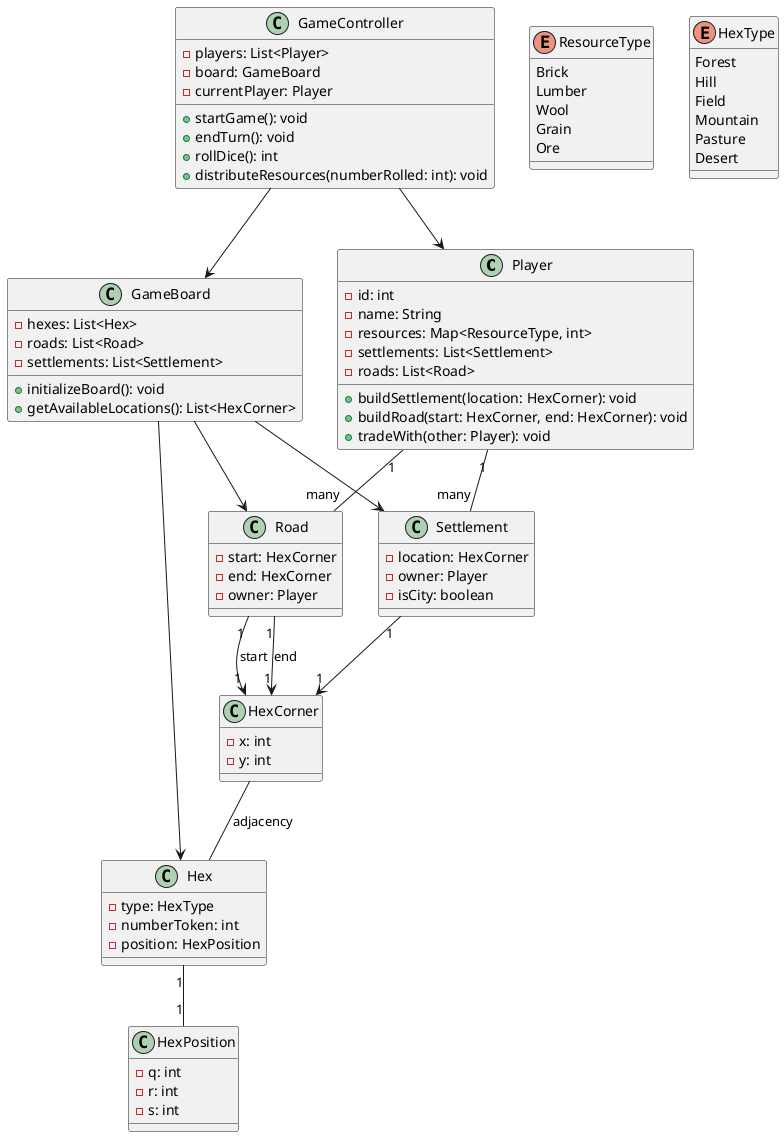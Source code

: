 @startuml
' Spieler-Klasse
class Player {
  - id: int
  - name: String
  - resources: Map<ResourceType, int>
  - settlements: List<Settlement>
  - roads: List<Road>
  + buildSettlement(location: HexCorner): void
  + buildRoad(start: HexCorner, end: HexCorner): void
  + tradeWith(other: Player): void
}

' Spielfeld-Klassen
class GameBoard {
  - hexes: List<Hex>
  - roads: List<Road>
  - settlements: List<Settlement>
  + initializeBoard(): void
  + getAvailableLocations(): List<HexCorner>
}

class Hex {
  - type: HexType
  - numberToken: int
  - position: HexPosition
}

class Road {
  - start: HexCorner
  - end: HexCorner
  - owner: Player
}

class Settlement {
  - location: HexCorner
  - owner: Player
  - isCity: boolean
}

' Spiel-Controller
class GameController {
  - players: List<Player>
  - board: GameBoard
  - currentPlayer: Player
  + startGame(): void
  + endTurn(): void
  + rollDice(): int
  + distributeResources(numberRolled: int): void
}

' Ressourcentyp-Enum
enum ResourceType {
  Brick
  Lumber
  Wool
  Grain
  Ore
}

' HexTyp-Enum
enum HexType {
  Forest
  Hill
  Field
  Mountain
  Pasture
  Desert
}

' Hilfsklassen
class HexCorner {
  - x: int
  - y: int
}

class HexPosition {
  - q: int
  - r: int
  - s: int
}

' Beziehungen
Player "1" -- "many" Road
Player "1" -- "many" Settlement
Settlement "1" --> "1" HexCorner
Road "1" --> "1" HexCorner : start
Road "1" --> "1" HexCorner : end
Hex "1" -- "1" HexPosition
HexCorner -- Hex : adjacency

GameController --> Player
GameController --> GameBoard
GameBoard --> Hex
GameBoard --> Settlement
GameBoard --> Road
@enduml
